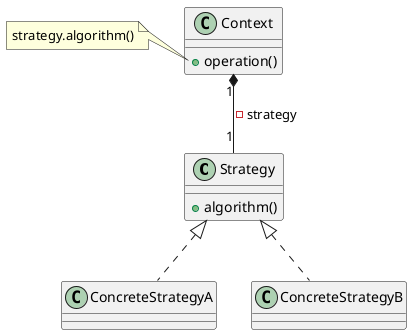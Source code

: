 @startuml
'https://plantuml.com/class-diagram

class Strategy {
    + algorithm()
}

class ConcreteStrategyA
class ConcreteStrategyB

class Context {
    + operation()
}

note left of Context::operation
    strategy.algorithm()
end note

Strategy <|.. ConcreteStrategyA
Strategy <|.. ConcreteStrategyB

Context "1" *-- "1" Strategy: - strategy

@enduml
